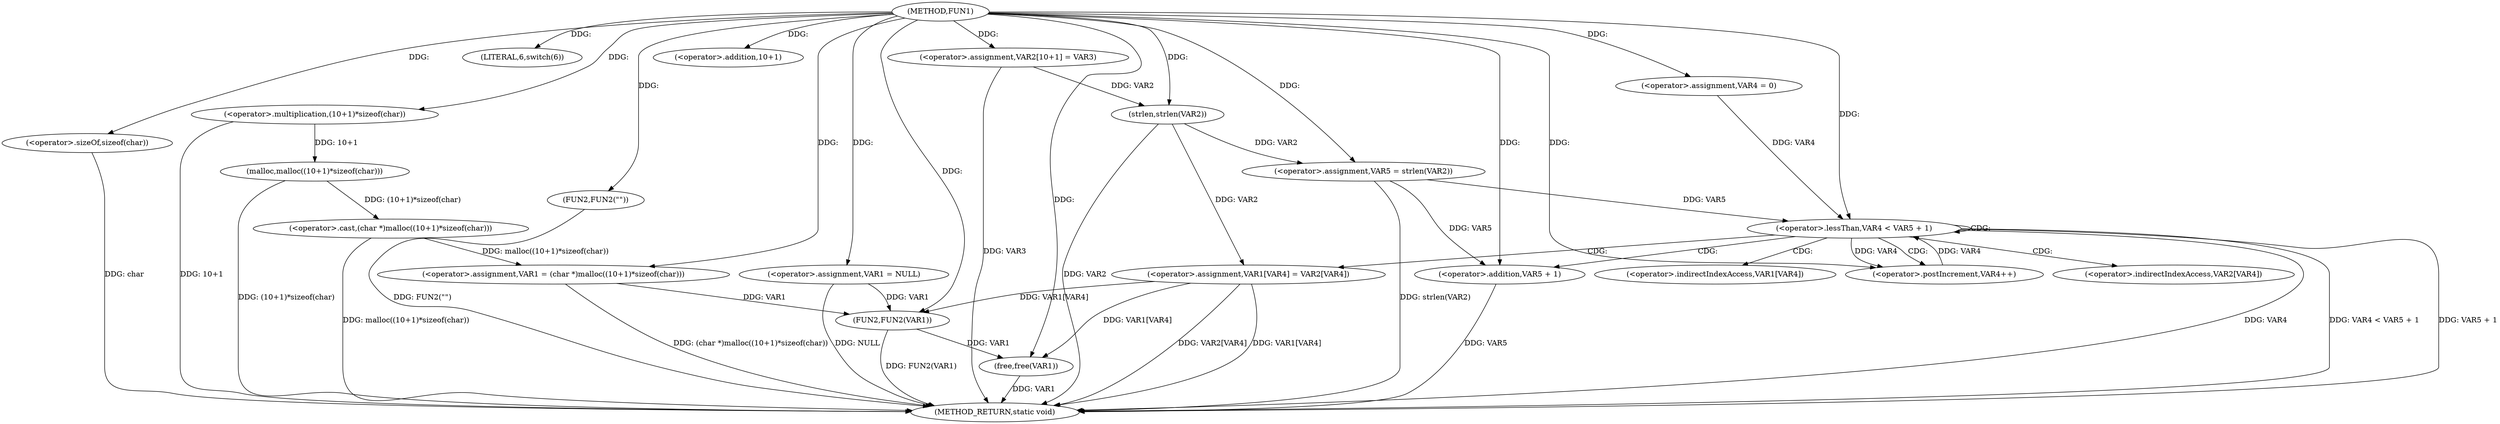 digraph FUN1 {  
"1000100" [label = "(METHOD,FUN1)" ]
"1000160" [label = "(METHOD_RETURN,static void)" ]
"1000103" [label = "(<operator>.assignment,VAR1 = NULL)" ]
"1000107" [label = "(LITERAL,6,switch(6))" ]
"1000110" [label = "(<operator>.assignment,VAR1 = (char *)malloc((10+1)*sizeof(char)))" ]
"1000112" [label = "(<operator>.cast,(char *)malloc((10+1)*sizeof(char)))" ]
"1000114" [label = "(malloc,malloc((10+1)*sizeof(char)))" ]
"1000115" [label = "(<operator>.multiplication,(10+1)*sizeof(char))" ]
"1000116" [label = "(<operator>.addition,10+1)" ]
"1000119" [label = "(<operator>.sizeOf,sizeof(char))" ]
"1000123" [label = "(FUN2,FUN2(\"\"))" ]
"1000128" [label = "(<operator>.assignment,VAR2[10+1] = VAR3)" ]
"1000133" [label = "(<operator>.assignment,VAR5 = strlen(VAR2))" ]
"1000135" [label = "(strlen,strlen(VAR2))" ]
"1000138" [label = "(<operator>.assignment,VAR4 = 0)" ]
"1000141" [label = "(<operator>.lessThan,VAR4 < VAR5 + 1)" ]
"1000143" [label = "(<operator>.addition,VAR5 + 1)" ]
"1000146" [label = "(<operator>.postIncrement,VAR4++)" ]
"1000149" [label = "(<operator>.assignment,VAR1[VAR4] = VAR2[VAR4])" ]
"1000156" [label = "(FUN2,FUN2(VAR1))" ]
"1000158" [label = "(free,free(VAR1))" ]
"1000150" [label = "(<operator>.indirectIndexAccess,VAR1[VAR4])" ]
"1000153" [label = "(<operator>.indirectIndexAccess,VAR2[VAR4])" ]
  "1000158" -> "1000160"  [ label = "DDG: VAR1"] 
  "1000128" -> "1000160"  [ label = "DDG: VAR3"] 
  "1000141" -> "1000160"  [ label = "DDG: VAR4"] 
  "1000103" -> "1000160"  [ label = "DDG: NULL"] 
  "1000112" -> "1000160"  [ label = "DDG: malloc((10+1)*sizeof(char))"] 
  "1000114" -> "1000160"  [ label = "DDG: (10+1)*sizeof(char)"] 
  "1000149" -> "1000160"  [ label = "DDG: VAR2[VAR4]"] 
  "1000149" -> "1000160"  [ label = "DDG: VAR1[VAR4]"] 
  "1000115" -> "1000160"  [ label = "DDG: 10+1"] 
  "1000123" -> "1000160"  [ label = "DDG: FUN2(\"\")"] 
  "1000141" -> "1000160"  [ label = "DDG: VAR4 < VAR5 + 1"] 
  "1000143" -> "1000160"  [ label = "DDG: VAR5"] 
  "1000110" -> "1000160"  [ label = "DDG: (char *)malloc((10+1)*sizeof(char))"] 
  "1000133" -> "1000160"  [ label = "DDG: strlen(VAR2)"] 
  "1000119" -> "1000160"  [ label = "DDG: char"] 
  "1000141" -> "1000160"  [ label = "DDG: VAR5 + 1"] 
  "1000135" -> "1000160"  [ label = "DDG: VAR2"] 
  "1000156" -> "1000160"  [ label = "DDG: FUN2(VAR1)"] 
  "1000100" -> "1000103"  [ label = "DDG: "] 
  "1000100" -> "1000107"  [ label = "DDG: "] 
  "1000112" -> "1000110"  [ label = "DDG: malloc((10+1)*sizeof(char))"] 
  "1000100" -> "1000110"  [ label = "DDG: "] 
  "1000114" -> "1000112"  [ label = "DDG: (10+1)*sizeof(char)"] 
  "1000115" -> "1000114"  [ label = "DDG: 10+1"] 
  "1000100" -> "1000115"  [ label = "DDG: "] 
  "1000100" -> "1000116"  [ label = "DDG: "] 
  "1000100" -> "1000119"  [ label = "DDG: "] 
  "1000100" -> "1000123"  [ label = "DDG: "] 
  "1000100" -> "1000128"  [ label = "DDG: "] 
  "1000135" -> "1000133"  [ label = "DDG: VAR2"] 
  "1000100" -> "1000133"  [ label = "DDG: "] 
  "1000128" -> "1000135"  [ label = "DDG: VAR2"] 
  "1000100" -> "1000135"  [ label = "DDG: "] 
  "1000100" -> "1000138"  [ label = "DDG: "] 
  "1000138" -> "1000141"  [ label = "DDG: VAR4"] 
  "1000146" -> "1000141"  [ label = "DDG: VAR4"] 
  "1000100" -> "1000141"  [ label = "DDG: "] 
  "1000133" -> "1000141"  [ label = "DDG: VAR5"] 
  "1000133" -> "1000143"  [ label = "DDG: VAR5"] 
  "1000100" -> "1000143"  [ label = "DDG: "] 
  "1000141" -> "1000146"  [ label = "DDG: VAR4"] 
  "1000100" -> "1000146"  [ label = "DDG: "] 
  "1000135" -> "1000149"  [ label = "DDG: VAR2"] 
  "1000103" -> "1000156"  [ label = "DDG: VAR1"] 
  "1000149" -> "1000156"  [ label = "DDG: VAR1[VAR4]"] 
  "1000110" -> "1000156"  [ label = "DDG: VAR1"] 
  "1000100" -> "1000156"  [ label = "DDG: "] 
  "1000156" -> "1000158"  [ label = "DDG: VAR1"] 
  "1000149" -> "1000158"  [ label = "DDG: VAR1[VAR4]"] 
  "1000100" -> "1000158"  [ label = "DDG: "] 
  "1000141" -> "1000153"  [ label = "CDG: "] 
  "1000141" -> "1000143"  [ label = "CDG: "] 
  "1000141" -> "1000141"  [ label = "CDG: "] 
  "1000141" -> "1000150"  [ label = "CDG: "] 
  "1000141" -> "1000146"  [ label = "CDG: "] 
  "1000141" -> "1000149"  [ label = "CDG: "] 
}
